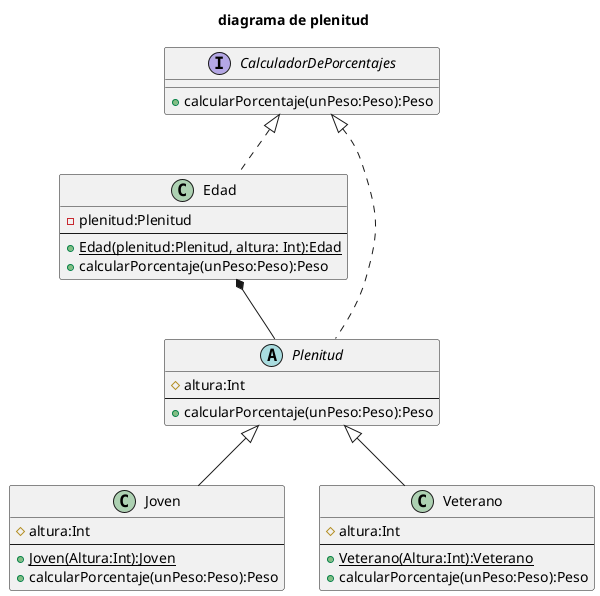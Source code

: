 @startuml diagrama de plenitud

title diagrama de plenitud


interface CalculadorDePorcentajes{
    + calcularPorcentaje(unPeso:Peso):Peso
}

class Edad implements CalculadorDePorcentajes{
    - plenitud:Plenitud
    ---
    + {static} Edad(plenitud:Plenitud, altura: Int):Edad
    + calcularPorcentaje(unPeso:Peso):Peso
}

Abstract Class Plenitud implements CalculadorDePorcentajes{
    # altura:Int
    ---
    + calcularPorcentaje(unPeso:Peso):Peso
}
 
Class Joven extends Plenitud{
    # altura:Int
    ---
    + {static} Joven(Altura:Int):Joven
    + calcularPorcentaje(unPeso:Peso):Peso
}

Class Veterano extends Plenitud{
    # altura:Int
    ---
    + {static} Veterano(Altura:Int):Veterano
    + calcularPorcentaje(unPeso:Peso):Peso
}

Edad *-- Plenitud

@enduml
